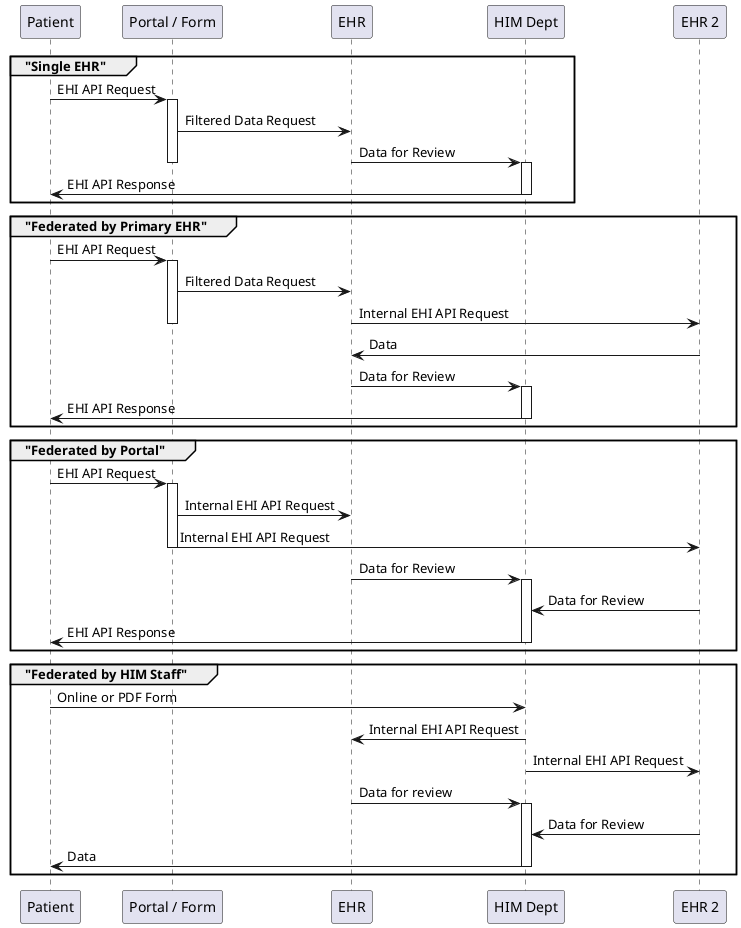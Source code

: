 @startuml

group "Single EHR"
Patient -> "Portal / Form":  EHI API Request
deactivate Patient
activate "Portal / Form"
"Portal / Form" -> EHR: Filtered Data Request
EHR -> "HIM Dept": Data for Review
deactivate "Portal / Form"
activate "HIM Dept"
"HIM Dept" -> Patient: EHI API Response
deactivate "HIM Dept"
end 

group "Federated by Primary EHR"
Patient -> "Portal / Form": EHI API Request
activate "Portal / Form"
"Portal / Form" -> EHR: Filtered Data Request
EHR -> "EHR 2": Internal EHI API Request
deactivate "Portal / Form"
"EHR 2" -> EHR: Data
EHR -> "HIM Dept": Data for Review
activate "HIM Dept"
"HIM Dept" ->Patient: EHI API Response
deactivate "HIM Dept"
end 

group "Federated by Portal"
Patient -> "Portal / Form": EHI API Request
activate "Portal / Form"
"Portal / Form" -> EHR:  Internal EHI API Request
"Portal / Form" -> "EHR 2":  Internal EHI API Request
deactivate "Portal / Form"
EHR -> "HIM Dept": Data for Review
activate "HIM Dept"
"EHR 2" -> "HIM Dept": Data for Review
"HIM Dept" -> Patient: EHI API Response
deactivate "HIM Dept"
end

group "Federated by HIM Staff"
activate Patient
Patient -> "HIM Dept": Online or PDF Form
"HIM Dept" -> EHR:  Internal EHI API Request
deactivate Patient
"HIM Dept" -> "EHR 2":  Internal EHI API Request
EHR -> "HIM Dept": Data for review
activate "HIM Dept"
"EHR 2" -> "HIM Dept": Data for Review
"HIM Dept" -> Patient: Data
deactivate "HIM Dept"
end
@enduml